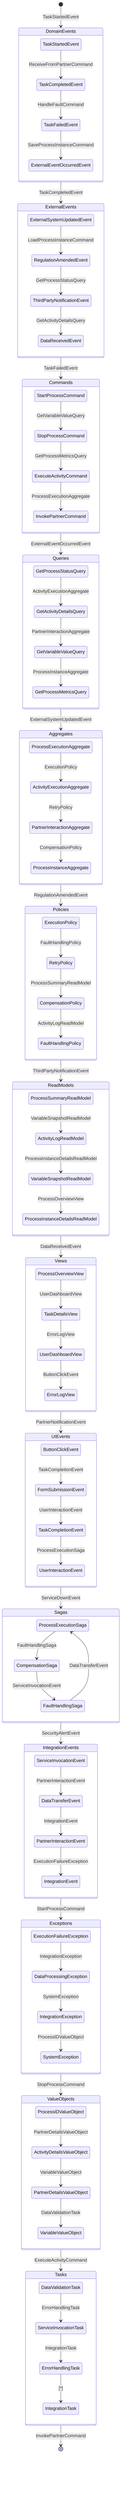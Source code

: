 stateDiagram-v2
    [*] --> DomainEvents: TaskStartedEvent
    DomainEvents --> ExternalEvents: TaskCompletedEvent
    ExternalEvents --> Commands: TaskFailedEvent
    Commands --> Queries: ExternalEventOccurredEvent
    Queries --> Aggregates: ExternalSystemUpdatedEvent
    Aggregates --> Policies: RegulationAmendedEvent
    Policies --> ReadModels: ThirdPartyNotificationEvent
    ReadModels --> Views: DataReceivedEvent
    Views --> UIEvents: PartnerNotificationEvent
    UIEvents --> Sagas: ServiceDownEvent
    Sagas --> IntegrationEvents: SecurityAlertEvent
    IntegrationEvents --> Exceptions: StartProcessCommand
    Exceptions --> ValueObjects: StopProcessCommand
    ValueObjects --> Tasks: ExecuteActivityCommand
    Tasks --> [*]: InvokePartnerCommand
    state DomainEvents {
        TaskStartedEvent --> TaskCompletedEvent: ReceiveFromPartnerCommand
        TaskCompletedEvent --> TaskFailedEvent: HandleFaultCommand
        TaskFailedEvent --> ExternalEventOccurredEvent: SaveProcessInstanceCommand
    }
    state ExternalEvents {
        ExternalSystemUpdatedEvent --> RegulationAmendedEvent: LoadProcessInstanceCommand
        RegulationAmendedEvent --> ThirdPartyNotificationEvent: GetProcessStatusQuery
        ThirdPartyNotificationEvent --> DataReceivedEvent: GetActivityDetailsQuery
    }
    state Commands {
        StartProcessCommand --> StopProcessCommand: GetVariableValueQuery
        StopProcessCommand --> ExecuteActivityCommand: GetProcessMetricsQuery
        ExecuteActivityCommand --> InvokePartnerCommand: ProcessExecutionAggregate
    }
    state Queries {
        GetProcessStatusQuery --> GetActivityDetailsQuery: ActivityExecutionAggregate
        GetActivityDetailsQuery --> GetVariableValueQuery: PartnerInteractionAggregate
        GetVariableValueQuery --> GetProcessMetricsQuery: ProcessInstanceAggregate
    }
    state Aggregates {
        ProcessExecutionAggregate --> ActivityExecutionAggregate: ExecutionPolicy
        ActivityExecutionAggregate --> PartnerInteractionAggregate: RetryPolicy
        PartnerInteractionAggregate --> ProcessInstanceAggregate: CompensationPolicy
    }
    state Policies {
        ExecutionPolicy --> RetryPolicy: FaultHandlingPolicy
        RetryPolicy --> CompensationPolicy: ProcessSummaryReadModel
        CompensationPolicy --> FaultHandlingPolicy: ActivityLogReadModel
    }
    state ReadModels {
        ProcessSummaryReadModel --> ActivityLogReadModel: VariableSnapshotReadModel
        ActivityLogReadModel --> VariableSnapshotReadModel: ProcessInstanceDetailsReadModel
        VariableSnapshotReadModel --> ProcessInstanceDetailsReadModel: ProcessOverviewView
    }
    state Views {
        ProcessOverviewView --> TaskDetailsView: UserDashboardView
        TaskDetailsView --> UserDashboardView: ErrorLogView
        UserDashboardView --> ErrorLogView: ButtonClickEvent
    }
    state UIEvents {
        ButtonClickEvent --> FormSubmissionEvent: TaskCompletionEvent
        FormSubmissionEvent --> TaskCompletionEvent: UserInteractionEvent
        TaskCompletionEvent --> UserInteractionEvent: ProcessExecutionSaga
    }
    state Sagas {
        ProcessExecutionSaga --> CompensationSaga: FaultHandlingSaga
        CompensationSaga --> FaultHandlingSaga: ServiceInvocationEvent
        FaultHandlingSaga --> ProcessExecutionSaga: DataTransferEvent
    }
    state IntegrationEvents {
        ServiceInvocationEvent --> DataTransferEvent: PartnerInteractionEvent
        DataTransferEvent --> PartnerInteractionEvent: IntegrationEvent
        PartnerInteractionEvent --> IntegrationEvent: ExecutionFailureException
    }
    state Exceptions {
        ExecutionFailureException --> DataProcessingException: IntegrationException
        DataProcessingException --> IntegrationException: SystemException
        IntegrationException --> SystemException: ProcessIDValueObject
    }
    state ValueObjects {
        ProcessIDValueObject --> ActivityDetailsValueObject: PartnerDetailsValueObject
        ActivityDetailsValueObject --> PartnerDetailsValueObject: VariableValueObject
        PartnerDetailsValueObject --> VariableValueObject: DataValidationTask
    }
    state Tasks {
        DataValidationTask --> ServiceInvocationTask: ErrorHandlingTask
        ServiceInvocationTask --> ErrorHandlingTask: IntegrationTask
        ErrorHandlingTask --> IntegrationTask: [*]
    }